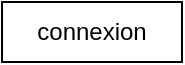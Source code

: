 <mxfile version="28.2.5">
  <diagram name="Page-1" id="RLITpFelzykELseiMhqP">
    <mxGraphModel dx="1282" dy="1998" grid="1" gridSize="10" guides="1" tooltips="1" connect="1" arrows="1" fold="1" page="1" pageScale="1" pageWidth="850" pageHeight="1100" math="0" shadow="0">
      <root>
        <mxCell id="0" />
        <mxCell id="1" parent="0" />
        <mxCell id="MpIp0ug-PeNQfr0TV5Zn-1" value="connexion" style="rounded=0;whiteSpace=wrap;html=1;" vertex="1" parent="1">
          <mxGeometry x="380" y="-1090" width="90" height="30" as="geometry" />
        </mxCell>
      </root>
    </mxGraphModel>
  </diagram>
</mxfile>
